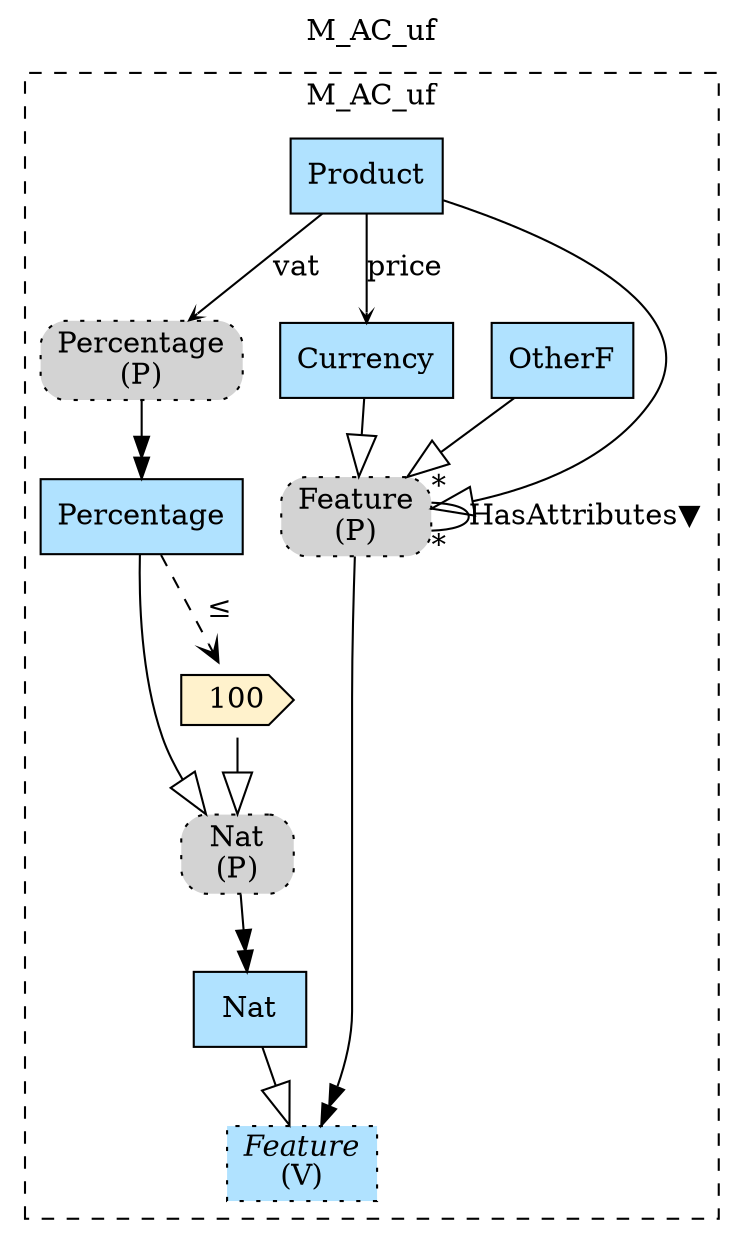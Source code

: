 digraph {graph[label=M_AC_uf,labelloc=tl,labelfontsize=12];
subgraph cluster_M_AC_uf{style=dashed;label=M_AC_uf;
"OtherF"[shape=record,fillcolor=lightskyblue1,style = filled,label="OtherF"];
"Product"[shape=record,fillcolor=lightskyblue1,style = filled,label="Product"];
"PFeature"[shape=box,fillcolor=lightgray,style ="rounded,filled,dotted",label=<Feature<br/>(P)>];
"PPercentage"[shape=box,fillcolor=lightgray,style ="rounded,filled,dotted",label=<Percentage<br/>(P)>];
"Currency"[shape=record,fillcolor=lightskyblue1,style = filled,label="Currency"];
"Nat"[shape=record,fillcolor=lightskyblue1,style = filled,label="Nat"];
"Feature"[shape=record,fillcolor=lightskyblue1,style ="filled,dotted",label=<{<I>Feature</I><br/>(V)}>];
"V100"[shape=cds,fillcolor="#FFF2CC",style = filled,label="100"];
"PNat"[shape=box,fillcolor=lightgray,style ="rounded,filled,dotted",label=<Nat<br/>(P)>];
"Percentage"[shape=record,fillcolor=lightskyblue1,style = filled,label="Percentage"];

"OtherF"->"PFeature"[arrowhead=onormal,arrowsize=2.0];
"Product"->"Currency"[label="price",arrowhead=vee,headlabel="",arrowsize=.5];
"Product"->"PPercentage"[label="vat",arrowhead=vee,headlabel="",arrowsize=.5];
"PFeature"->"PFeature"[label="HasAttributes▼",dir=none,taillabel="*",headlabel="*"];
"Product"->"PFeature"[arrowhead=onormal,arrowsize=2.0];
"Currency"->"PFeature"[arrowhead=onormal,arrowsize=2.0];
"Nat"->"Feature"[arrowhead=onormal,arrowsize=2.0];
"Percentage"->"V100"[arrowhead=vee,style=dashed,label=" ≤"];

"V100"->"PNat"[arrowhead=onormal,arrowsize=2.0];
"Percentage"->"PNat"[arrowhead=onormal,arrowsize=2.0];

}
"PFeature"->"Feature"[arrowhead=normalnormal];
"PPercentage"->"Percentage"[arrowhead=normalnormal];
"PNat"->"Nat"[arrowhead=normalnormal];
}
